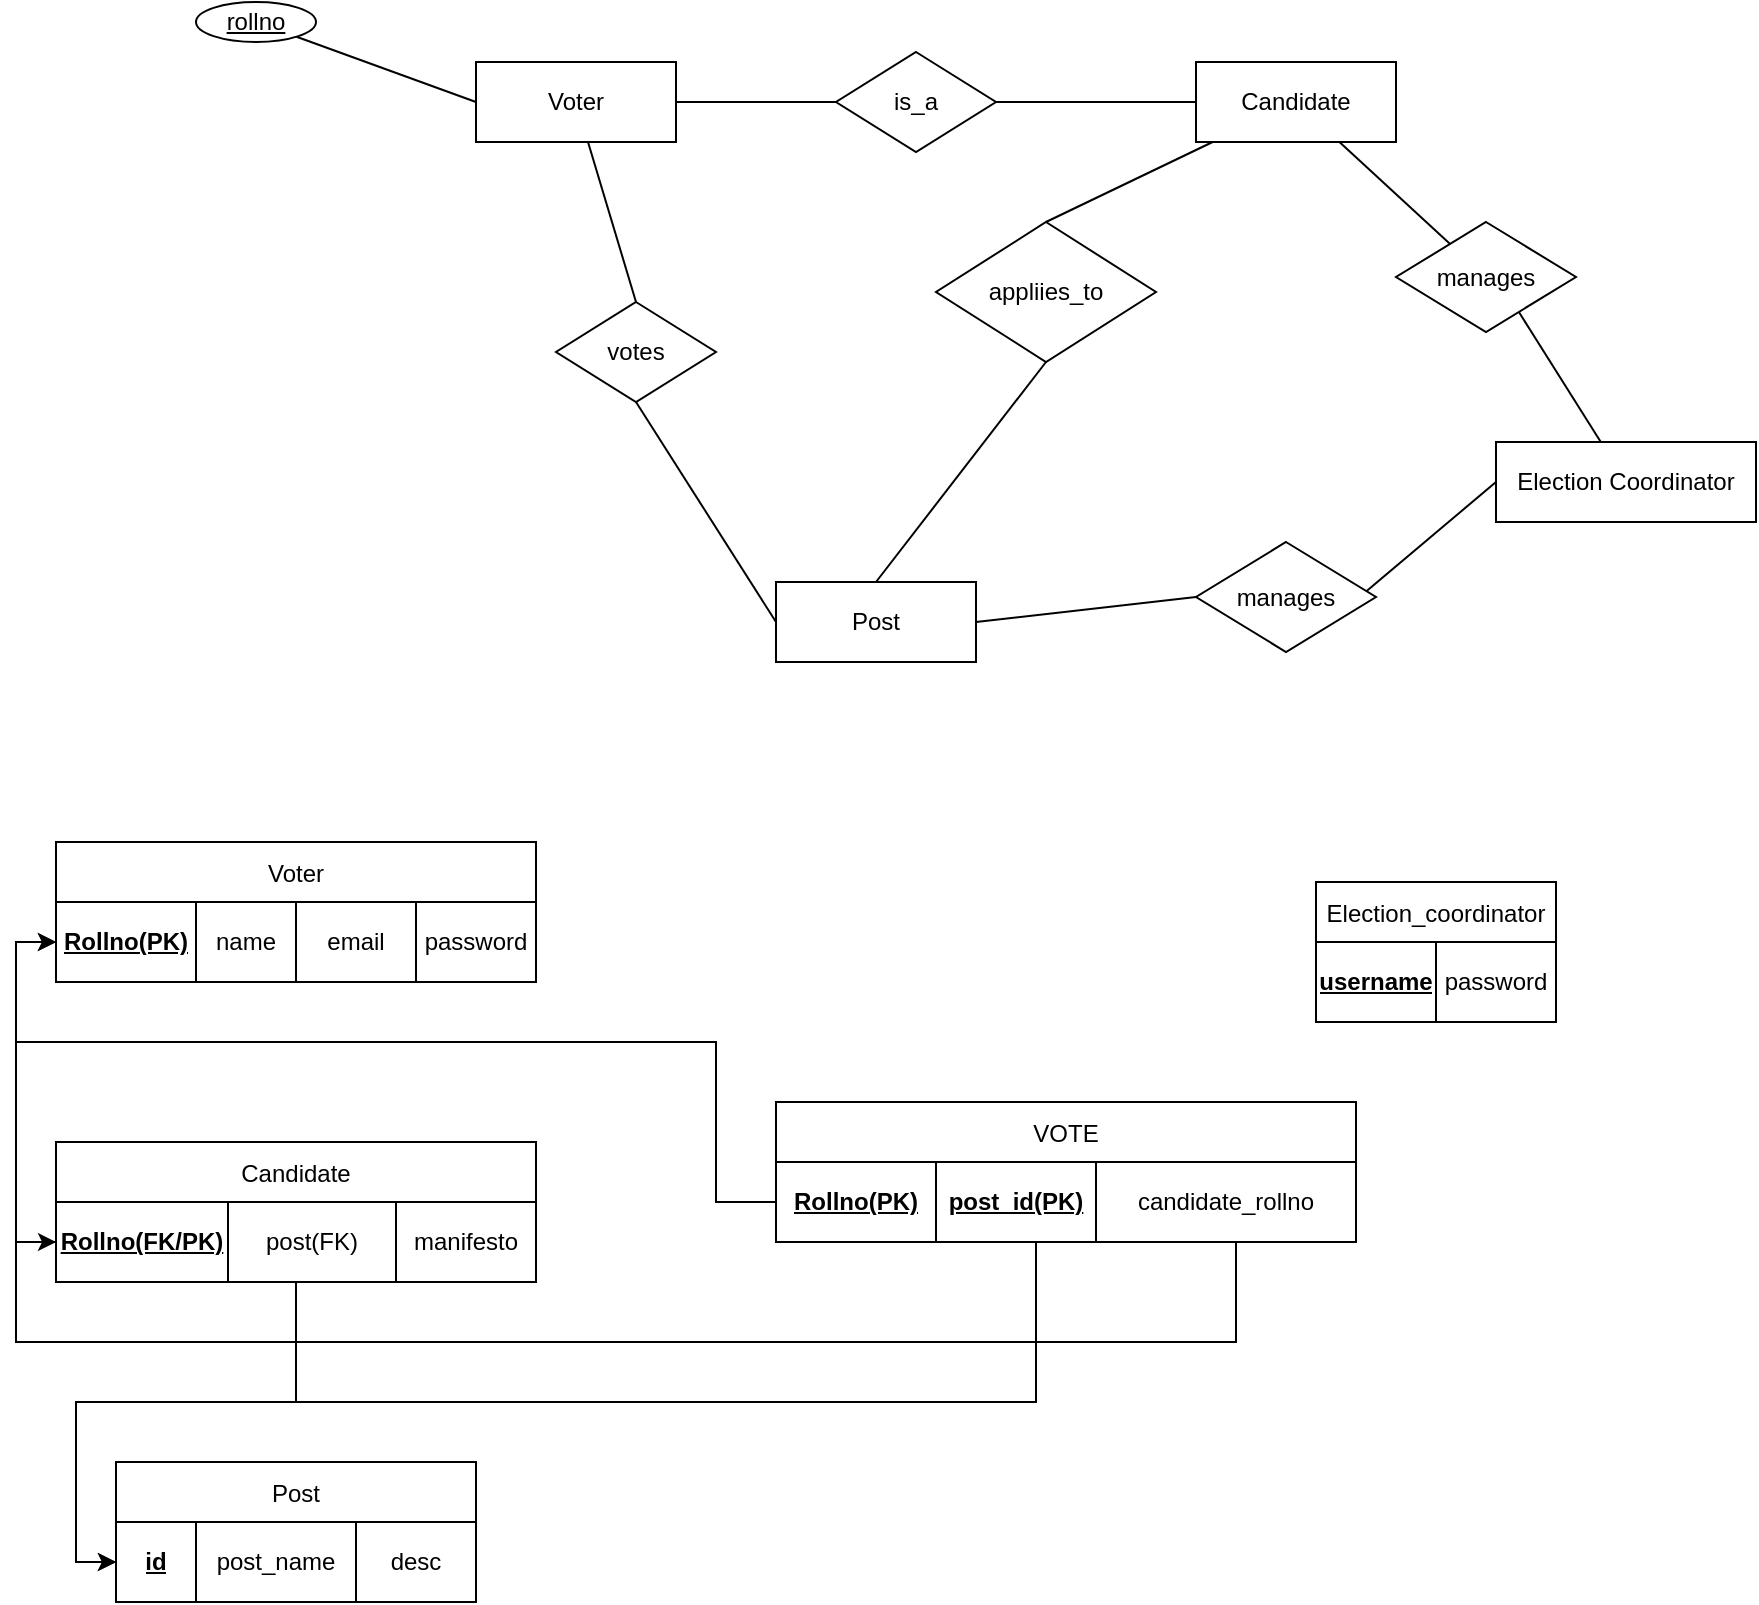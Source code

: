 <mxfile version="15.7.0" type="device"><diagram id="R2lEEEUBdFMjLlhIrx00" name="Page-1"><mxGraphModel dx="1687" dy="523" grid="1" gridSize="10" guides="1" tooltips="1" connect="1" arrows="1" fold="1" page="1" pageScale="1" pageWidth="850" pageHeight="1100" math="0" shadow="0" extFonts="Permanent Marker^https://fonts.googleapis.com/css?family=Permanent+Marker"><root><mxCell id="0"/><mxCell id="1" parent="0"/><mxCell id="3eSHaLGMcfNdCdoAE-MO-18" style="edgeStyle=none;rounded=0;orthogonalLoop=1;jettySize=auto;html=1;entryX=0.5;entryY=0;entryDx=0;entryDy=0;endArrow=none;endFill=0;" parent="1" source="3eSHaLGMcfNdCdoAE-MO-1" target="3eSHaLGMcfNdCdoAE-MO-16" edge="1"><mxGeometry relative="1" as="geometry"/></mxCell><mxCell id="3eSHaLGMcfNdCdoAE-MO-1" value="Voter" style="whiteSpace=wrap;html=1;align=center;" parent="1" vertex="1"><mxGeometry x="90" y="130" width="100" height="40" as="geometry"/></mxCell><mxCell id="3eSHaLGMcfNdCdoAE-MO-2" value="Post" style="whiteSpace=wrap;html=1;align=center;" parent="1" vertex="1"><mxGeometry x="240" y="390" width="100" height="40" as="geometry"/></mxCell><mxCell id="3eSHaLGMcfNdCdoAE-MO-22" style="edgeStyle=none;rounded=0;orthogonalLoop=1;jettySize=auto;html=1;entryX=0.681;entryY=0.814;entryDx=0;entryDy=0;entryPerimeter=0;endArrow=none;endFill=0;" parent="1" source="3eSHaLGMcfNdCdoAE-MO-3" target="3eSHaLGMcfNdCdoAE-MO-20" edge="1"><mxGeometry relative="1" as="geometry"/></mxCell><mxCell id="3eSHaLGMcfNdCdoAE-MO-3" value="Election Coordinator" style="whiteSpace=wrap;html=1;align=center;" parent="1" vertex="1"><mxGeometry x="600" y="320" width="130" height="40" as="geometry"/></mxCell><mxCell id="3eSHaLGMcfNdCdoAE-MO-12" style="edgeStyle=none;rounded=0;orthogonalLoop=1;jettySize=auto;html=1;entryX=1;entryY=0.5;entryDx=0;entryDy=0;endArrow=none;endFill=0;" parent="1" source="3eSHaLGMcfNdCdoAE-MO-4" target="3eSHaLGMcfNdCdoAE-MO-10" edge="1"><mxGeometry relative="1" as="geometry"/></mxCell><mxCell id="3eSHaLGMcfNdCdoAE-MO-14" style="edgeStyle=none;rounded=0;orthogonalLoop=1;jettySize=auto;html=1;entryX=0.5;entryY=0;entryDx=0;entryDy=0;endArrow=none;endFill=0;" parent="1" source="3eSHaLGMcfNdCdoAE-MO-4" target="3eSHaLGMcfNdCdoAE-MO-13" edge="1"><mxGeometry relative="1" as="geometry"/></mxCell><mxCell id="3eSHaLGMcfNdCdoAE-MO-4" value="Candidate" style="whiteSpace=wrap;html=1;align=center;" parent="1" vertex="1"><mxGeometry x="450" y="130" width="100" height="40" as="geometry"/></mxCell><mxCell id="3eSHaLGMcfNdCdoAE-MO-6" style="rounded=0;orthogonalLoop=1;jettySize=auto;html=1;entryX=0;entryY=0.5;entryDx=0;entryDy=0;endArrow=none;endFill=0;" parent="1" source="3eSHaLGMcfNdCdoAE-MO-5" target="3eSHaLGMcfNdCdoAE-MO-1" edge="1"><mxGeometry relative="1" as="geometry"/></mxCell><mxCell id="3eSHaLGMcfNdCdoAE-MO-5" value="rollno" style="ellipse;whiteSpace=wrap;html=1;align=center;fontStyle=4;" parent="1" vertex="1"><mxGeometry x="-50" y="100" width="60" height="20" as="geometry"/></mxCell><mxCell id="3eSHaLGMcfNdCdoAE-MO-9" style="edgeStyle=none;rounded=0;orthogonalLoop=1;jettySize=auto;html=1;exitX=0.5;exitY=0;exitDx=0;exitDy=0;endArrow=none;endFill=0;" parent="1" source="3eSHaLGMcfNdCdoAE-MO-5" target="3eSHaLGMcfNdCdoAE-MO-5" edge="1"><mxGeometry relative="1" as="geometry"/></mxCell><mxCell id="3eSHaLGMcfNdCdoAE-MO-11" style="edgeStyle=none;rounded=0;orthogonalLoop=1;jettySize=auto;html=1;entryX=1;entryY=0.5;entryDx=0;entryDy=0;endArrow=none;endFill=0;" parent="1" source="3eSHaLGMcfNdCdoAE-MO-10" target="3eSHaLGMcfNdCdoAE-MO-1" edge="1"><mxGeometry relative="1" as="geometry"/></mxCell><mxCell id="3eSHaLGMcfNdCdoAE-MO-10" value="is_a" style="shape=rhombus;perimeter=rhombusPerimeter;whiteSpace=wrap;html=1;align=center;" parent="1" vertex="1"><mxGeometry x="270" y="125" width="80" height="50" as="geometry"/></mxCell><mxCell id="3eSHaLGMcfNdCdoAE-MO-15" style="edgeStyle=none;rounded=0;orthogonalLoop=1;jettySize=auto;html=1;exitX=0.5;exitY=1;exitDx=0;exitDy=0;entryX=0.5;entryY=0;entryDx=0;entryDy=0;endArrow=none;endFill=0;" parent="1" source="3eSHaLGMcfNdCdoAE-MO-13" target="3eSHaLGMcfNdCdoAE-MO-2" edge="1"><mxGeometry relative="1" as="geometry"/></mxCell><mxCell id="3eSHaLGMcfNdCdoAE-MO-13" value="appliies_to" style="shape=rhombus;perimeter=rhombusPerimeter;whiteSpace=wrap;html=1;align=center;" parent="1" vertex="1"><mxGeometry x="320" y="210" width="110" height="70" as="geometry"/></mxCell><mxCell id="3eSHaLGMcfNdCdoAE-MO-19" style="edgeStyle=none;rounded=0;orthogonalLoop=1;jettySize=auto;html=1;entryX=0;entryY=0.5;entryDx=0;entryDy=0;endArrow=none;endFill=0;exitX=0.5;exitY=1;exitDx=0;exitDy=0;" parent="1" source="3eSHaLGMcfNdCdoAE-MO-16" target="3eSHaLGMcfNdCdoAE-MO-2" edge="1"><mxGeometry relative="1" as="geometry"><mxPoint x="190" y="320" as="sourcePoint"/></mxGeometry></mxCell><mxCell id="3eSHaLGMcfNdCdoAE-MO-16" value="votes" style="shape=rhombus;perimeter=rhombusPerimeter;whiteSpace=wrap;html=1;align=center;" parent="1" vertex="1"><mxGeometry x="130" y="250" width="80" height="50" as="geometry"/></mxCell><mxCell id="3eSHaLGMcfNdCdoAE-MO-21" style="edgeStyle=none;rounded=0;orthogonalLoop=1;jettySize=auto;html=1;endArrow=none;endFill=0;" parent="1" source="3eSHaLGMcfNdCdoAE-MO-20" target="3eSHaLGMcfNdCdoAE-MO-4" edge="1"><mxGeometry relative="1" as="geometry"/></mxCell><mxCell id="3eSHaLGMcfNdCdoAE-MO-20" value="manages" style="shape=rhombus;perimeter=rhombusPerimeter;whiteSpace=wrap;html=1;align=center;" parent="1" vertex="1"><mxGeometry x="550" y="210" width="90" height="55" as="geometry"/></mxCell><mxCell id="3eSHaLGMcfNdCdoAE-MO-23" value="Voter" style="shape=table;startSize=30;container=1;collapsible=0;childLayout=tableLayout;" parent="1" vertex="1"><mxGeometry x="-120" y="520" width="240" height="70" as="geometry"/></mxCell><mxCell id="3eSHaLGMcfNdCdoAE-MO-24" value="" style="shape=partialRectangle;collapsible=0;dropTarget=0;pointerEvents=0;fillColor=none;top=0;left=0;bottom=0;right=0;points=[[0,0.5],[1,0.5]];portConstraint=eastwest;" parent="3eSHaLGMcfNdCdoAE-MO-23" vertex="1"><mxGeometry y="30" width="240" height="40" as="geometry"/></mxCell><mxCell id="3eSHaLGMcfNdCdoAE-MO-25" value="&lt;b&gt;&lt;u&gt;Rollno(PK)&lt;/u&gt;&lt;/b&gt;" style="shape=partialRectangle;html=1;whiteSpace=wrap;connectable=0;overflow=hidden;fillColor=none;top=0;left=0;bottom=0;right=0;pointerEvents=1;" parent="3eSHaLGMcfNdCdoAE-MO-24" vertex="1"><mxGeometry width="70" height="40" as="geometry"><mxRectangle width="70" height="40" as="alternateBounds"/></mxGeometry></mxCell><mxCell id="3eSHaLGMcfNdCdoAE-MO-26" value="name" style="shape=partialRectangle;html=1;whiteSpace=wrap;connectable=0;overflow=hidden;fillColor=none;top=0;left=0;bottom=0;right=0;pointerEvents=1;" parent="3eSHaLGMcfNdCdoAE-MO-24" vertex="1"><mxGeometry x="70" width="50" height="40" as="geometry"><mxRectangle width="50" height="40" as="alternateBounds"/></mxGeometry></mxCell><mxCell id="3eSHaLGMcfNdCdoAE-MO-27" value="email" style="shape=partialRectangle;html=1;whiteSpace=wrap;connectable=0;overflow=hidden;fillColor=none;top=0;left=0;bottom=0;right=0;pointerEvents=1;" parent="3eSHaLGMcfNdCdoAE-MO-24" vertex="1"><mxGeometry x="120" width="60" height="40" as="geometry"><mxRectangle width="60" height="40" as="alternateBounds"/></mxGeometry></mxCell><mxCell id="3eSHaLGMcfNdCdoAE-MO-28" value="password" style="shape=partialRectangle;html=1;whiteSpace=wrap;connectable=0;overflow=hidden;fillColor=none;top=0;left=0;bottom=0;right=0;pointerEvents=1;" parent="3eSHaLGMcfNdCdoAE-MO-24" vertex="1"><mxGeometry x="180" width="60" height="40" as="geometry"><mxRectangle width="60" height="40" as="alternateBounds"/></mxGeometry></mxCell><mxCell id="3eSHaLGMcfNdCdoAE-MO-39" style="edgeStyle=orthogonalEdgeStyle;rounded=0;orthogonalLoop=1;jettySize=auto;html=1;entryX=0;entryY=0.5;entryDx=0;entryDy=0;endArrow=classic;endFill=1;" parent="1" source="3eSHaLGMcfNdCdoAE-MO-29" target="3eSHaLGMcfNdCdoAE-MO-35" edge="1"><mxGeometry relative="1" as="geometry"/></mxCell><mxCell id="3eSHaLGMcfNdCdoAE-MO-29" value="Candidate" style="shape=table;startSize=30;container=1;collapsible=0;childLayout=tableLayout;" parent="1" vertex="1"><mxGeometry x="-120" y="670" width="240" height="70" as="geometry"/></mxCell><mxCell id="3eSHaLGMcfNdCdoAE-MO-30" value="" style="shape=partialRectangle;collapsible=0;dropTarget=0;pointerEvents=0;fillColor=none;top=0;left=0;bottom=0;right=0;points=[[0,0.5],[1,0.5]];portConstraint=eastwest;" parent="3eSHaLGMcfNdCdoAE-MO-29" vertex="1"><mxGeometry y="30" width="240" height="40" as="geometry"/></mxCell><mxCell id="3eSHaLGMcfNdCdoAE-MO-31" value="&lt;b&gt;&lt;u&gt;Rollno(FK/PK)&lt;/u&gt;&lt;/b&gt;" style="shape=partialRectangle;html=1;whiteSpace=wrap;connectable=0;overflow=hidden;fillColor=none;top=0;left=0;bottom=0;right=0;pointerEvents=1;" parent="3eSHaLGMcfNdCdoAE-MO-30" vertex="1"><mxGeometry width="86" height="40" as="geometry"><mxRectangle width="86" height="40" as="alternateBounds"/></mxGeometry></mxCell><mxCell id="3eSHaLGMcfNdCdoAE-MO-32" value="post(FK)" style="shape=partialRectangle;html=1;whiteSpace=wrap;connectable=0;overflow=hidden;fillColor=none;top=0;left=0;bottom=0;right=0;pointerEvents=1;" parent="3eSHaLGMcfNdCdoAE-MO-30" vertex="1"><mxGeometry x="86" width="84" height="40" as="geometry"><mxRectangle width="84" height="40" as="alternateBounds"/></mxGeometry></mxCell><mxCell id="3eSHaLGMcfNdCdoAE-MO-33" value="manifesto" style="shape=partialRectangle;html=1;whiteSpace=wrap;connectable=0;overflow=hidden;fillColor=none;top=0;left=0;bottom=0;right=0;pointerEvents=1;" parent="3eSHaLGMcfNdCdoAE-MO-30" vertex="1"><mxGeometry x="170" width="70" height="40" as="geometry"><mxRectangle width="70" height="40" as="alternateBounds"/></mxGeometry></mxCell><mxCell id="3eSHaLGMcfNdCdoAE-MO-34" value="Post" style="shape=table;startSize=30;container=1;collapsible=0;childLayout=tableLayout;" parent="1" vertex="1"><mxGeometry x="-90" y="830" width="180" height="70" as="geometry"/></mxCell><mxCell id="3eSHaLGMcfNdCdoAE-MO-35" value="" style="shape=partialRectangle;collapsible=0;dropTarget=0;pointerEvents=0;fillColor=none;top=0;left=0;bottom=0;right=0;points=[[0,0.5],[1,0.5]];portConstraint=eastwest;" parent="3eSHaLGMcfNdCdoAE-MO-34" vertex="1"><mxGeometry y="30" width="180" height="40" as="geometry"/></mxCell><mxCell id="3eSHaLGMcfNdCdoAE-MO-36" value="&lt;b&gt;&lt;u&gt;id&lt;/u&gt;&lt;/b&gt;" style="shape=partialRectangle;html=1;whiteSpace=wrap;connectable=0;overflow=hidden;fillColor=none;top=0;left=0;bottom=0;right=0;pointerEvents=1;" parent="3eSHaLGMcfNdCdoAE-MO-35" vertex="1"><mxGeometry width="40" height="40" as="geometry"><mxRectangle width="40" height="40" as="alternateBounds"/></mxGeometry></mxCell><mxCell id="3eSHaLGMcfNdCdoAE-MO-37" value="post_name" style="shape=partialRectangle;html=1;whiteSpace=wrap;connectable=0;overflow=hidden;fillColor=none;top=0;left=0;bottom=0;right=0;pointerEvents=1;" parent="3eSHaLGMcfNdCdoAE-MO-35" vertex="1"><mxGeometry x="40" width="80" height="40" as="geometry"><mxRectangle width="80" height="40" as="alternateBounds"/></mxGeometry></mxCell><mxCell id="3eSHaLGMcfNdCdoAE-MO-38" value="desc" style="shape=partialRectangle;html=1;whiteSpace=wrap;connectable=0;overflow=hidden;fillColor=none;top=0;left=0;bottom=0;right=0;pointerEvents=1;" parent="3eSHaLGMcfNdCdoAE-MO-35" vertex="1"><mxGeometry x="120" width="60" height="40" as="geometry"><mxRectangle width="60" height="40" as="alternateBounds"/></mxGeometry></mxCell><mxCell id="3eSHaLGMcfNdCdoAE-MO-40" style="edgeStyle=orthogonalEdgeStyle;rounded=0;orthogonalLoop=1;jettySize=auto;html=1;entryX=0;entryY=0.5;entryDx=0;entryDy=0;endArrow=classic;endFill=1;" parent="1" source="3eSHaLGMcfNdCdoAE-MO-30" target="3eSHaLGMcfNdCdoAE-MO-24" edge="1"><mxGeometry relative="1" as="geometry"/></mxCell><mxCell id="3eSHaLGMcfNdCdoAE-MO-42" value="Election_coordinator" style="shape=table;startSize=30;container=1;collapsible=0;childLayout=tableLayout;" parent="1" vertex="1"><mxGeometry x="510" y="540" width="120" height="70" as="geometry"/></mxCell><mxCell id="3eSHaLGMcfNdCdoAE-MO-43" value="" style="shape=partialRectangle;collapsible=0;dropTarget=0;pointerEvents=0;fillColor=none;top=0;left=0;bottom=0;right=0;points=[[0,0.5],[1,0.5]];portConstraint=eastwest;" parent="3eSHaLGMcfNdCdoAE-MO-42" vertex="1"><mxGeometry y="30" width="120" height="40" as="geometry"/></mxCell><mxCell id="3eSHaLGMcfNdCdoAE-MO-44" value="&lt;b&gt;&lt;u&gt;username&lt;/u&gt;&lt;/b&gt;" style="shape=partialRectangle;html=1;whiteSpace=wrap;connectable=0;overflow=hidden;fillColor=none;top=0;left=0;bottom=0;right=0;pointerEvents=1;" parent="3eSHaLGMcfNdCdoAE-MO-43" vertex="1"><mxGeometry width="60" height="40" as="geometry"><mxRectangle width="60" height="40" as="alternateBounds"/></mxGeometry></mxCell><mxCell id="3eSHaLGMcfNdCdoAE-MO-45" value="password" style="shape=partialRectangle;html=1;whiteSpace=wrap;connectable=0;overflow=hidden;fillColor=none;top=0;left=0;bottom=0;right=0;pointerEvents=1;" parent="3eSHaLGMcfNdCdoAE-MO-43" vertex="1"><mxGeometry x="60" width="60" height="40" as="geometry"><mxRectangle width="60" height="40" as="alternateBounds"/></mxGeometry></mxCell><mxCell id="3eSHaLGMcfNdCdoAE-MO-53" style="edgeStyle=orthogonalEdgeStyle;rounded=0;orthogonalLoop=1;jettySize=auto;html=1;entryX=0;entryY=0.5;entryDx=0;entryDy=0;endArrow=classic;endFill=1;" parent="1" source="3eSHaLGMcfNdCdoAE-MO-46" target="3eSHaLGMcfNdCdoAE-MO-35" edge="1"><mxGeometry relative="1" as="geometry"><Array as="points"><mxPoint x="370" y="800"/><mxPoint x="-110" y="800"/><mxPoint x="-110" y="880"/></Array></mxGeometry></mxCell><mxCell id="3eSHaLGMcfNdCdoAE-MO-54" style="rounded=0;orthogonalLoop=1;jettySize=auto;html=1;endArrow=classic;endFill=1;edgeStyle=orthogonalEdgeStyle;" parent="1" source="3eSHaLGMcfNdCdoAE-MO-46" edge="1"><mxGeometry relative="1" as="geometry"><mxPoint x="-120" y="720" as="targetPoint"/><Array as="points"><mxPoint x="470" y="770"/><mxPoint x="-140" y="770"/><mxPoint x="-140" y="720"/></Array></mxGeometry></mxCell><mxCell id="3eSHaLGMcfNdCdoAE-MO-46" value="VOTE" style="shape=table;startSize=30;container=1;collapsible=0;childLayout=tableLayout;" parent="1" vertex="1"><mxGeometry x="240" y="650" width="290" height="70" as="geometry"/></mxCell><mxCell id="3eSHaLGMcfNdCdoAE-MO-47" value="" style="shape=partialRectangle;collapsible=0;dropTarget=0;pointerEvents=0;fillColor=none;top=0;left=0;bottom=0;right=0;points=[[0,0.5],[1,0.5]];portConstraint=eastwest;" parent="3eSHaLGMcfNdCdoAE-MO-46" vertex="1"><mxGeometry y="30" width="290" height="40" as="geometry"/></mxCell><mxCell id="3eSHaLGMcfNdCdoAE-MO-48" value="&lt;b&gt;&lt;u&gt;Rollno(PK)&lt;/u&gt;&lt;/b&gt;" style="shape=partialRectangle;html=1;whiteSpace=wrap;connectable=0;overflow=hidden;fillColor=none;top=0;left=0;bottom=0;right=0;pointerEvents=1;" parent="3eSHaLGMcfNdCdoAE-MO-47" vertex="1"><mxGeometry width="80" height="40" as="geometry"><mxRectangle width="80" height="40" as="alternateBounds"/></mxGeometry></mxCell><mxCell id="3eSHaLGMcfNdCdoAE-MO-49" value="&lt;b&gt;&lt;u&gt;post_id(PK)&lt;/u&gt;&lt;/b&gt;" style="shape=partialRectangle;html=1;whiteSpace=wrap;connectable=0;overflow=hidden;fillColor=none;top=0;left=0;bottom=0;right=0;pointerEvents=1;" parent="3eSHaLGMcfNdCdoAE-MO-47" vertex="1"><mxGeometry x="80" width="80" height="40" as="geometry"><mxRectangle width="80" height="40" as="alternateBounds"/></mxGeometry></mxCell><mxCell id="3eSHaLGMcfNdCdoAE-MO-50" value="candidate_rollno" style="shape=partialRectangle;html=1;whiteSpace=wrap;connectable=0;overflow=hidden;fillColor=none;top=0;left=0;bottom=0;right=0;pointerEvents=1;" parent="3eSHaLGMcfNdCdoAE-MO-47" vertex="1"><mxGeometry x="160" width="130" height="40" as="geometry"><mxRectangle width="130" height="40" as="alternateBounds"/></mxGeometry></mxCell><mxCell id="3eSHaLGMcfNdCdoAE-MO-52" style="edgeStyle=orthogonalEdgeStyle;rounded=0;orthogonalLoop=1;jettySize=auto;html=1;entryX=0;entryY=0.5;entryDx=0;entryDy=0;endArrow=classic;endFill=1;" parent="1" source="3eSHaLGMcfNdCdoAE-MO-47" target="3eSHaLGMcfNdCdoAE-MO-24" edge="1"><mxGeometry relative="1" as="geometry"><Array as="points"><mxPoint x="210" y="700"/><mxPoint x="210" y="620"/><mxPoint x="-140" y="620"/><mxPoint x="-140" y="570"/></Array></mxGeometry></mxCell><mxCell id="tUmWUv_nSrG7oYPQLdfH-1" style="edgeStyle=none;rounded=0;orthogonalLoop=1;jettySize=auto;html=1;entryX=0.681;entryY=0.814;entryDx=0;entryDy=0;entryPerimeter=0;endArrow=none;endFill=0;exitX=0;exitY=0.5;exitDx=0;exitDy=0;" edge="1" parent="1" target="tUmWUv_nSrG7oYPQLdfH-2" source="3eSHaLGMcfNdCdoAE-MO-3"><mxGeometry relative="1" as="geometry"><mxPoint x="510.456" y="395" as="sourcePoint"/></mxGeometry></mxCell><mxCell id="tUmWUv_nSrG7oYPQLdfH-3" style="rounded=0;orthogonalLoop=1;jettySize=auto;html=1;exitX=0;exitY=0.5;exitDx=0;exitDy=0;entryX=1;entryY=0.5;entryDx=0;entryDy=0;endArrow=none;endFill=0;" edge="1" parent="1" source="tUmWUv_nSrG7oYPQLdfH-2" target="3eSHaLGMcfNdCdoAE-MO-2"><mxGeometry relative="1" as="geometry"/></mxCell><mxCell id="tUmWUv_nSrG7oYPQLdfH-2" value="manages" style="shape=rhombus;perimeter=rhombusPerimeter;whiteSpace=wrap;html=1;align=center;" vertex="1" parent="1"><mxGeometry x="450.0" y="370" width="90" height="55" as="geometry"/></mxCell></root></mxGraphModel></diagram></mxfile>